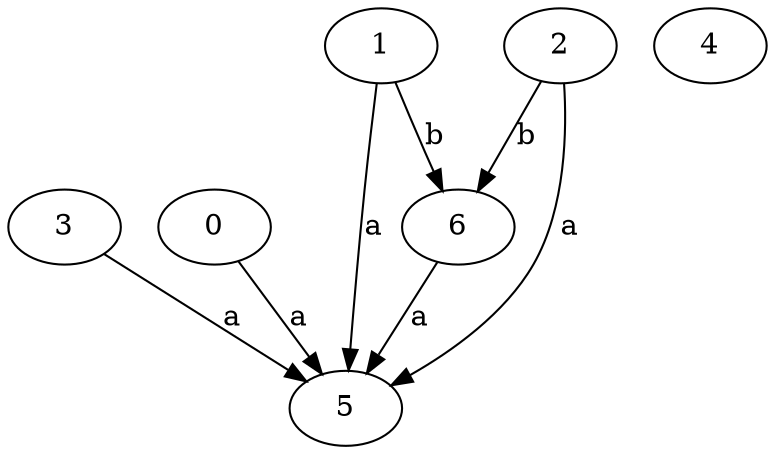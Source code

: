 strict digraph  {
3;
4;
0;
1;
2;
5;
6;
3 -> 5  [label=a];
0 -> 5  [label=a];
1 -> 5  [label=a];
1 -> 6  [label=b];
2 -> 5  [label=a];
2 -> 6  [label=b];
6 -> 5  [label=a];
}
